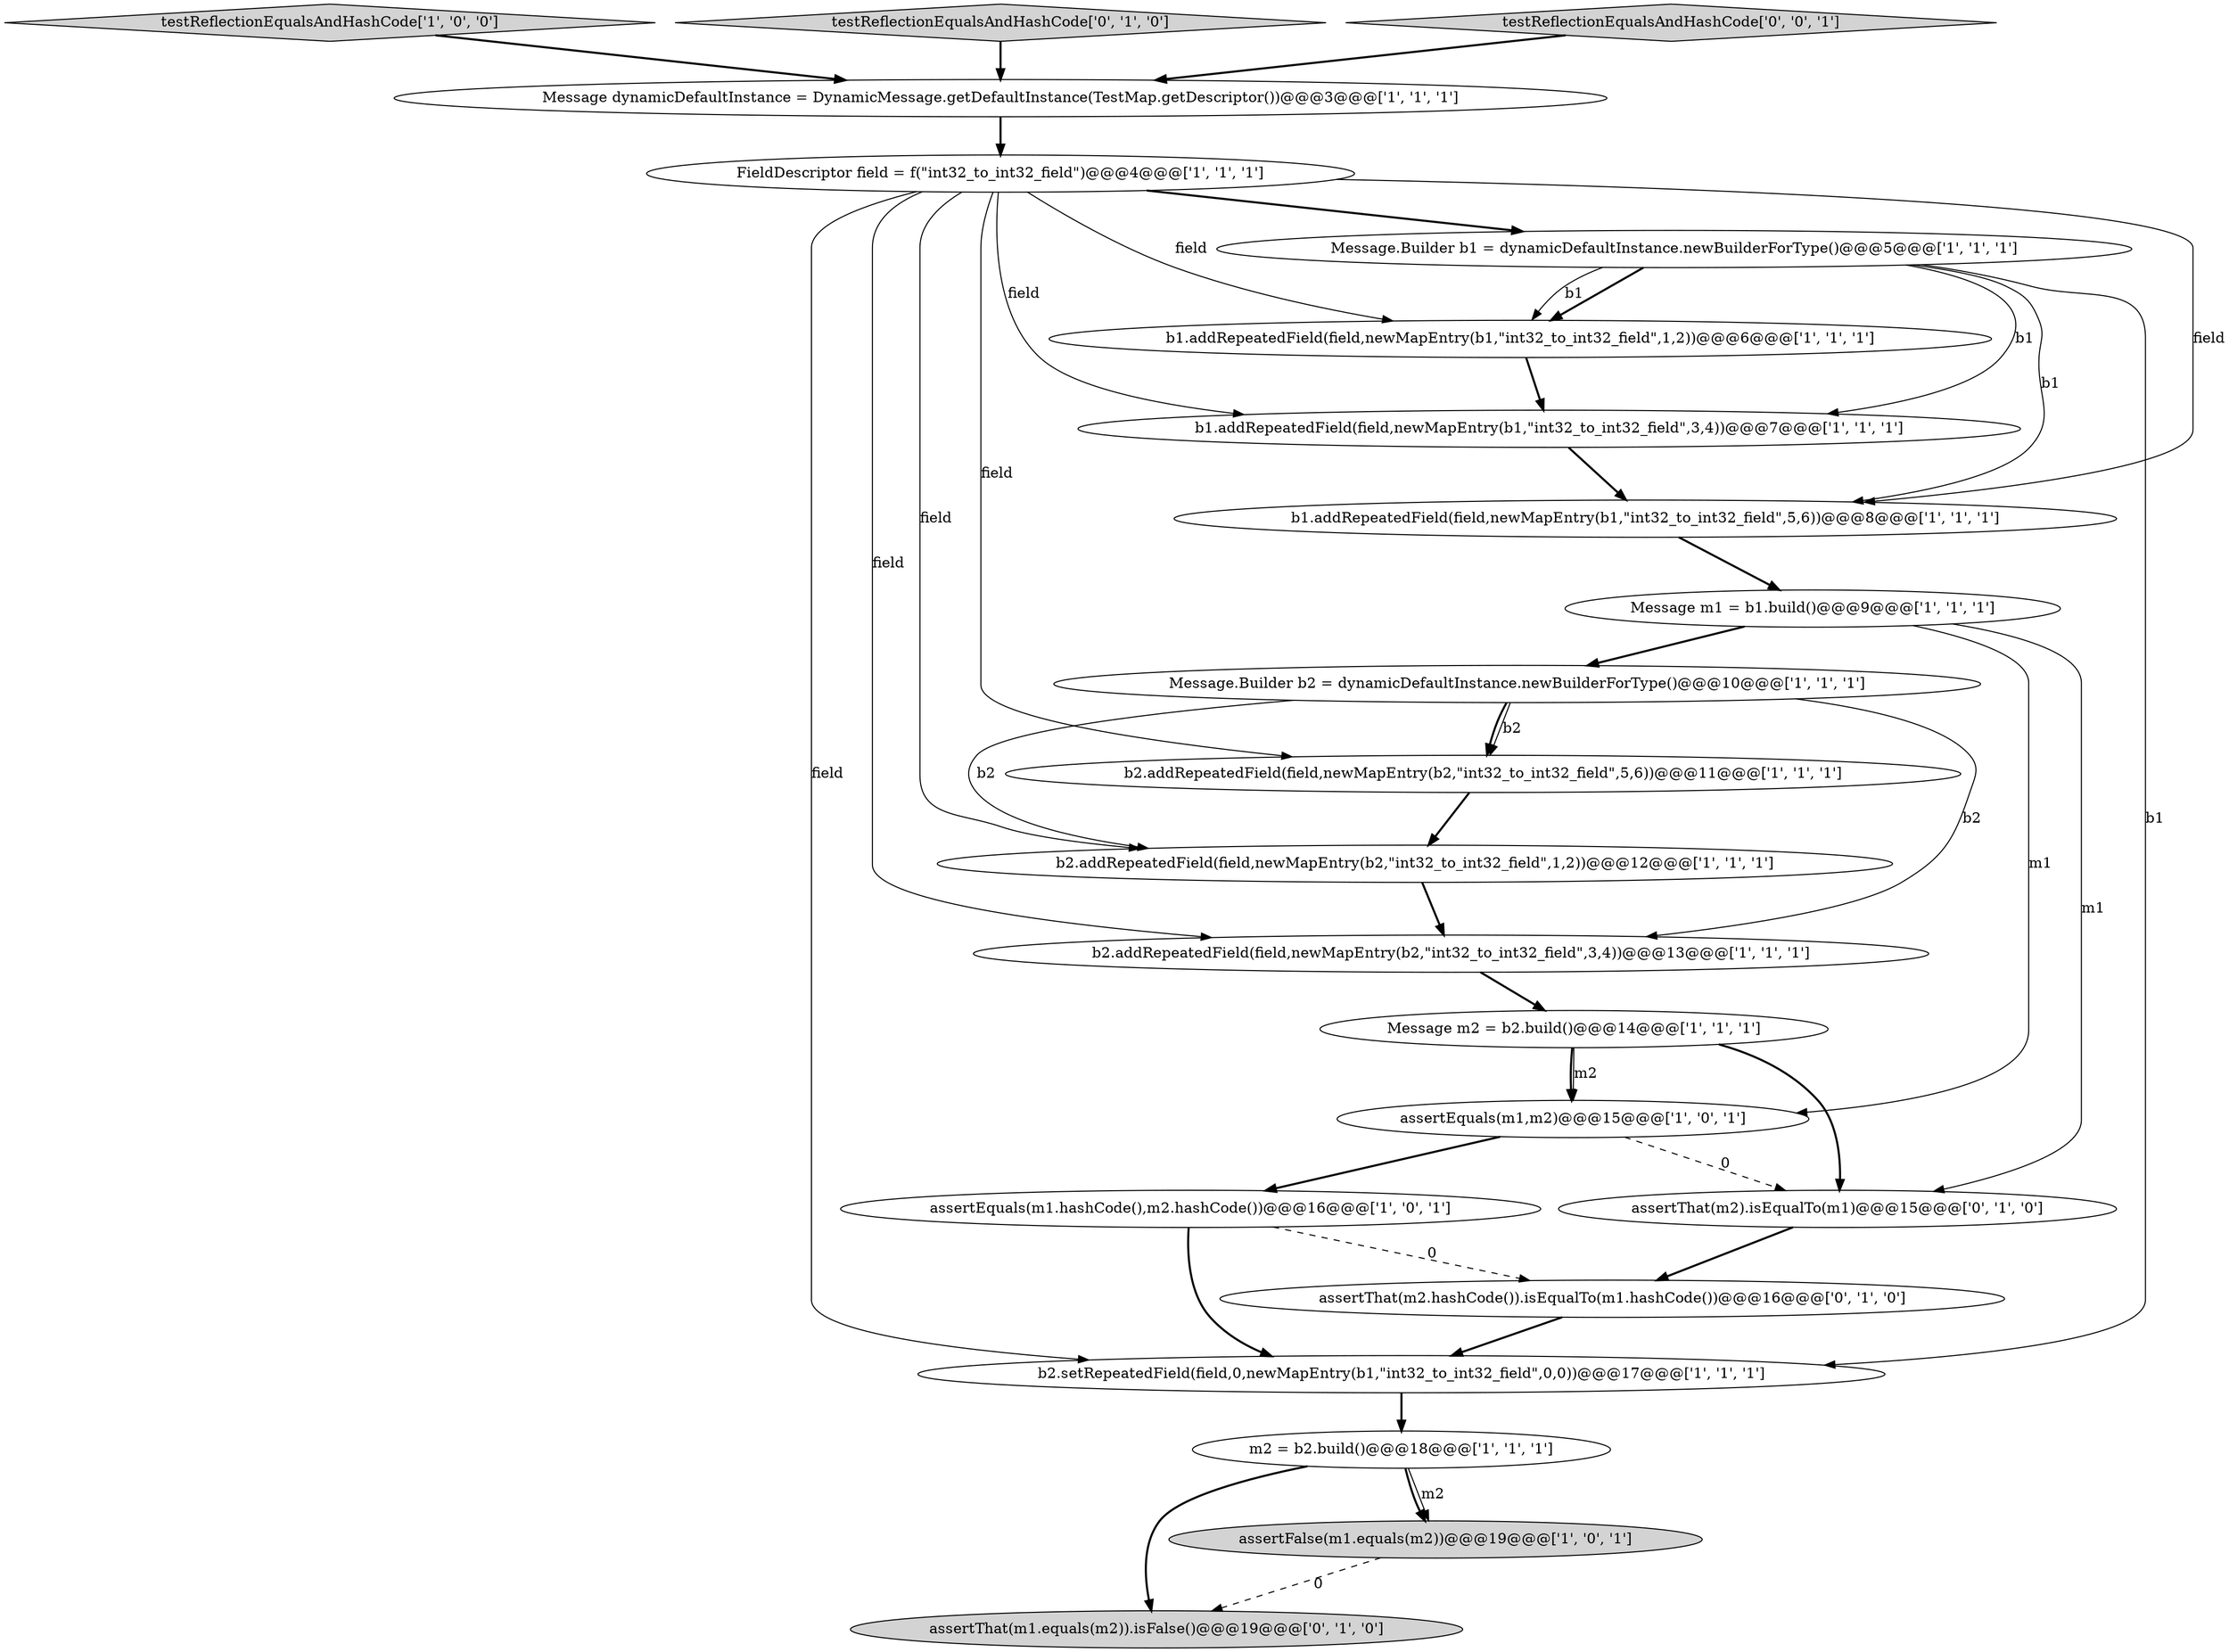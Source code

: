 digraph {
3 [style = filled, label = "assertEquals(m1,m2)@@@15@@@['1', '0', '1']", fillcolor = white, shape = ellipse image = "AAA0AAABBB1BBB"];
15 [style = filled, label = "assertEquals(m1.hashCode(),m2.hashCode())@@@16@@@['1', '0', '1']", fillcolor = white, shape = ellipse image = "AAA0AAABBB1BBB"];
21 [style = filled, label = "assertThat(m1.equals(m2)).isFalse()@@@19@@@['0', '1', '0']", fillcolor = lightgray, shape = ellipse image = "AAA1AAABBB2BBB"];
8 [style = filled, label = "Message dynamicDefaultInstance = DynamicMessage.getDefaultInstance(TestMap.getDescriptor())@@@3@@@['1', '1', '1']", fillcolor = white, shape = ellipse image = "AAA0AAABBB1BBB"];
13 [style = filled, label = "testReflectionEqualsAndHashCode['1', '0', '0']", fillcolor = lightgray, shape = diamond image = "AAA0AAABBB1BBB"];
4 [style = filled, label = "assertFalse(m1.equals(m2))@@@19@@@['1', '0', '1']", fillcolor = lightgray, shape = ellipse image = "AAA0AAABBB1BBB"];
9 [style = filled, label = "FieldDescriptor field = f(\"int32_to_int32_field\")@@@4@@@['1', '1', '1']", fillcolor = white, shape = ellipse image = "AAA0AAABBB1BBB"];
20 [style = filled, label = "assertThat(m2.hashCode()).isEqualTo(m1.hashCode())@@@16@@@['0', '1', '0']", fillcolor = white, shape = ellipse image = "AAA1AAABBB2BBB"];
17 [style = filled, label = "b2.addRepeatedField(field,newMapEntry(b2,\"int32_to_int32_field\",5,6))@@@11@@@['1', '1', '1']", fillcolor = white, shape = ellipse image = "AAA0AAABBB1BBB"];
16 [style = filled, label = "b1.addRepeatedField(field,newMapEntry(b1,\"int32_to_int32_field\",1,2))@@@6@@@['1', '1', '1']", fillcolor = white, shape = ellipse image = "AAA0AAABBB1BBB"];
5 [style = filled, label = "b2.addRepeatedField(field,newMapEntry(b2,\"int32_to_int32_field\",1,2))@@@12@@@['1', '1', '1']", fillcolor = white, shape = ellipse image = "AAA0AAABBB1BBB"];
1 [style = filled, label = "Message m1 = b1.build()@@@9@@@['1', '1', '1']", fillcolor = white, shape = ellipse image = "AAA0AAABBB1BBB"];
10 [style = filled, label = "b1.addRepeatedField(field,newMapEntry(b1,\"int32_to_int32_field\",5,6))@@@8@@@['1', '1', '1']", fillcolor = white, shape = ellipse image = "AAA0AAABBB1BBB"];
18 [style = filled, label = "testReflectionEqualsAndHashCode['0', '1', '0']", fillcolor = lightgray, shape = diamond image = "AAA0AAABBB2BBB"];
14 [style = filled, label = "b1.addRepeatedField(field,newMapEntry(b1,\"int32_to_int32_field\",3,4))@@@7@@@['1', '1', '1']", fillcolor = white, shape = ellipse image = "AAA0AAABBB1BBB"];
12 [style = filled, label = "m2 = b2.build()@@@18@@@['1', '1', '1']", fillcolor = white, shape = ellipse image = "AAA0AAABBB1BBB"];
11 [style = filled, label = "b2.addRepeatedField(field,newMapEntry(b2,\"int32_to_int32_field\",3,4))@@@13@@@['1', '1', '1']", fillcolor = white, shape = ellipse image = "AAA0AAABBB1BBB"];
19 [style = filled, label = "assertThat(m2).isEqualTo(m1)@@@15@@@['0', '1', '0']", fillcolor = white, shape = ellipse image = "AAA1AAABBB2BBB"];
6 [style = filled, label = "Message m2 = b2.build()@@@14@@@['1', '1', '1']", fillcolor = white, shape = ellipse image = "AAA0AAABBB1BBB"];
0 [style = filled, label = "b2.setRepeatedField(field,0,newMapEntry(b1,\"int32_to_int32_field\",0,0))@@@17@@@['1', '1', '1']", fillcolor = white, shape = ellipse image = "AAA0AAABBB1BBB"];
7 [style = filled, label = "Message.Builder b1 = dynamicDefaultInstance.newBuilderForType()@@@5@@@['1', '1', '1']", fillcolor = white, shape = ellipse image = "AAA0AAABBB1BBB"];
2 [style = filled, label = "Message.Builder b2 = dynamicDefaultInstance.newBuilderForType()@@@10@@@['1', '1', '1']", fillcolor = white, shape = ellipse image = "AAA0AAABBB1BBB"];
22 [style = filled, label = "testReflectionEqualsAndHashCode['0', '0', '1']", fillcolor = lightgray, shape = diamond image = "AAA0AAABBB3BBB"];
3->19 [style = dashed, label="0"];
7->0 [style = solid, label="b1"];
8->9 [style = bold, label=""];
22->8 [style = bold, label=""];
12->4 [style = solid, label="m2"];
1->19 [style = solid, label="m1"];
4->21 [style = dashed, label="0"];
19->20 [style = bold, label=""];
12->4 [style = bold, label=""];
7->16 [style = bold, label=""];
12->21 [style = bold, label=""];
9->11 [style = solid, label="field"];
11->6 [style = bold, label=""];
6->19 [style = bold, label=""];
7->14 [style = solid, label="b1"];
2->17 [style = solid, label="b2"];
2->17 [style = bold, label=""];
6->3 [style = solid, label="m2"];
15->20 [style = dashed, label="0"];
10->1 [style = bold, label=""];
9->17 [style = solid, label="field"];
15->0 [style = bold, label=""];
2->5 [style = solid, label="b2"];
0->12 [style = bold, label=""];
5->11 [style = bold, label=""];
9->14 [style = solid, label="field"];
9->10 [style = solid, label="field"];
9->0 [style = solid, label="field"];
16->14 [style = bold, label=""];
6->3 [style = bold, label=""];
9->5 [style = solid, label="field"];
1->3 [style = solid, label="m1"];
3->15 [style = bold, label=""];
9->16 [style = solid, label="field"];
2->11 [style = solid, label="b2"];
7->16 [style = solid, label="b1"];
13->8 [style = bold, label=""];
18->8 [style = bold, label=""];
20->0 [style = bold, label=""];
14->10 [style = bold, label=""];
1->2 [style = bold, label=""];
17->5 [style = bold, label=""];
7->10 [style = solid, label="b1"];
9->7 [style = bold, label=""];
}
